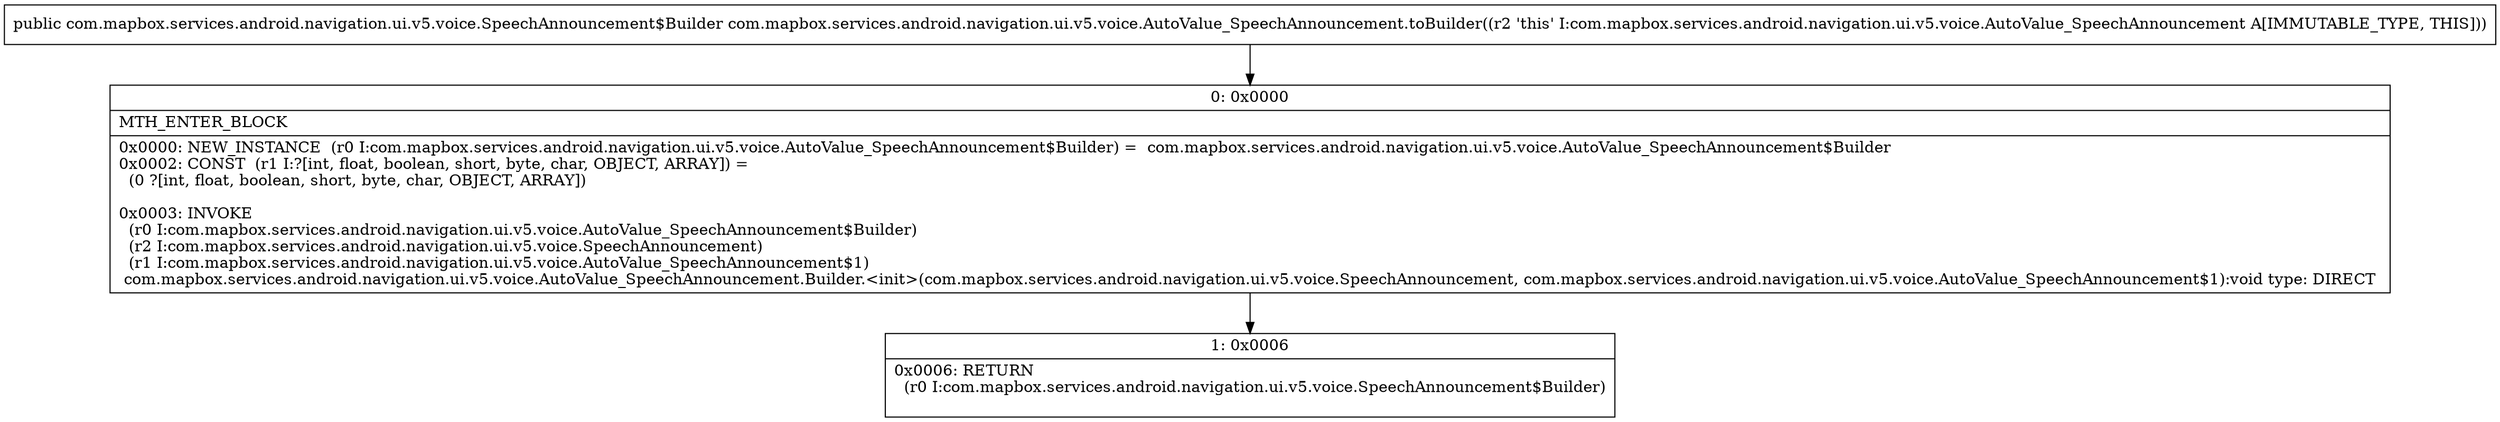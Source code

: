 digraph "CFG forcom.mapbox.services.android.navigation.ui.v5.voice.AutoValue_SpeechAnnouncement.toBuilder()Lcom\/mapbox\/services\/android\/navigation\/ui\/v5\/voice\/SpeechAnnouncement$Builder;" {
Node_0 [shape=record,label="{0\:\ 0x0000|MTH_ENTER_BLOCK\l|0x0000: NEW_INSTANCE  (r0 I:com.mapbox.services.android.navigation.ui.v5.voice.AutoValue_SpeechAnnouncement$Builder) =  com.mapbox.services.android.navigation.ui.v5.voice.AutoValue_SpeechAnnouncement$Builder \l0x0002: CONST  (r1 I:?[int, float, boolean, short, byte, char, OBJECT, ARRAY]) = \l  (0 ?[int, float, boolean, short, byte, char, OBJECT, ARRAY])\l \l0x0003: INVOKE  \l  (r0 I:com.mapbox.services.android.navigation.ui.v5.voice.AutoValue_SpeechAnnouncement$Builder)\l  (r2 I:com.mapbox.services.android.navigation.ui.v5.voice.SpeechAnnouncement)\l  (r1 I:com.mapbox.services.android.navigation.ui.v5.voice.AutoValue_SpeechAnnouncement$1)\l com.mapbox.services.android.navigation.ui.v5.voice.AutoValue_SpeechAnnouncement.Builder.\<init\>(com.mapbox.services.android.navigation.ui.v5.voice.SpeechAnnouncement, com.mapbox.services.android.navigation.ui.v5.voice.AutoValue_SpeechAnnouncement$1):void type: DIRECT \l}"];
Node_1 [shape=record,label="{1\:\ 0x0006|0x0006: RETURN  \l  (r0 I:com.mapbox.services.android.navigation.ui.v5.voice.SpeechAnnouncement$Builder)\l \l}"];
MethodNode[shape=record,label="{public com.mapbox.services.android.navigation.ui.v5.voice.SpeechAnnouncement$Builder com.mapbox.services.android.navigation.ui.v5.voice.AutoValue_SpeechAnnouncement.toBuilder((r2 'this' I:com.mapbox.services.android.navigation.ui.v5.voice.AutoValue_SpeechAnnouncement A[IMMUTABLE_TYPE, THIS])) }"];
MethodNode -> Node_0;
Node_0 -> Node_1;
}

